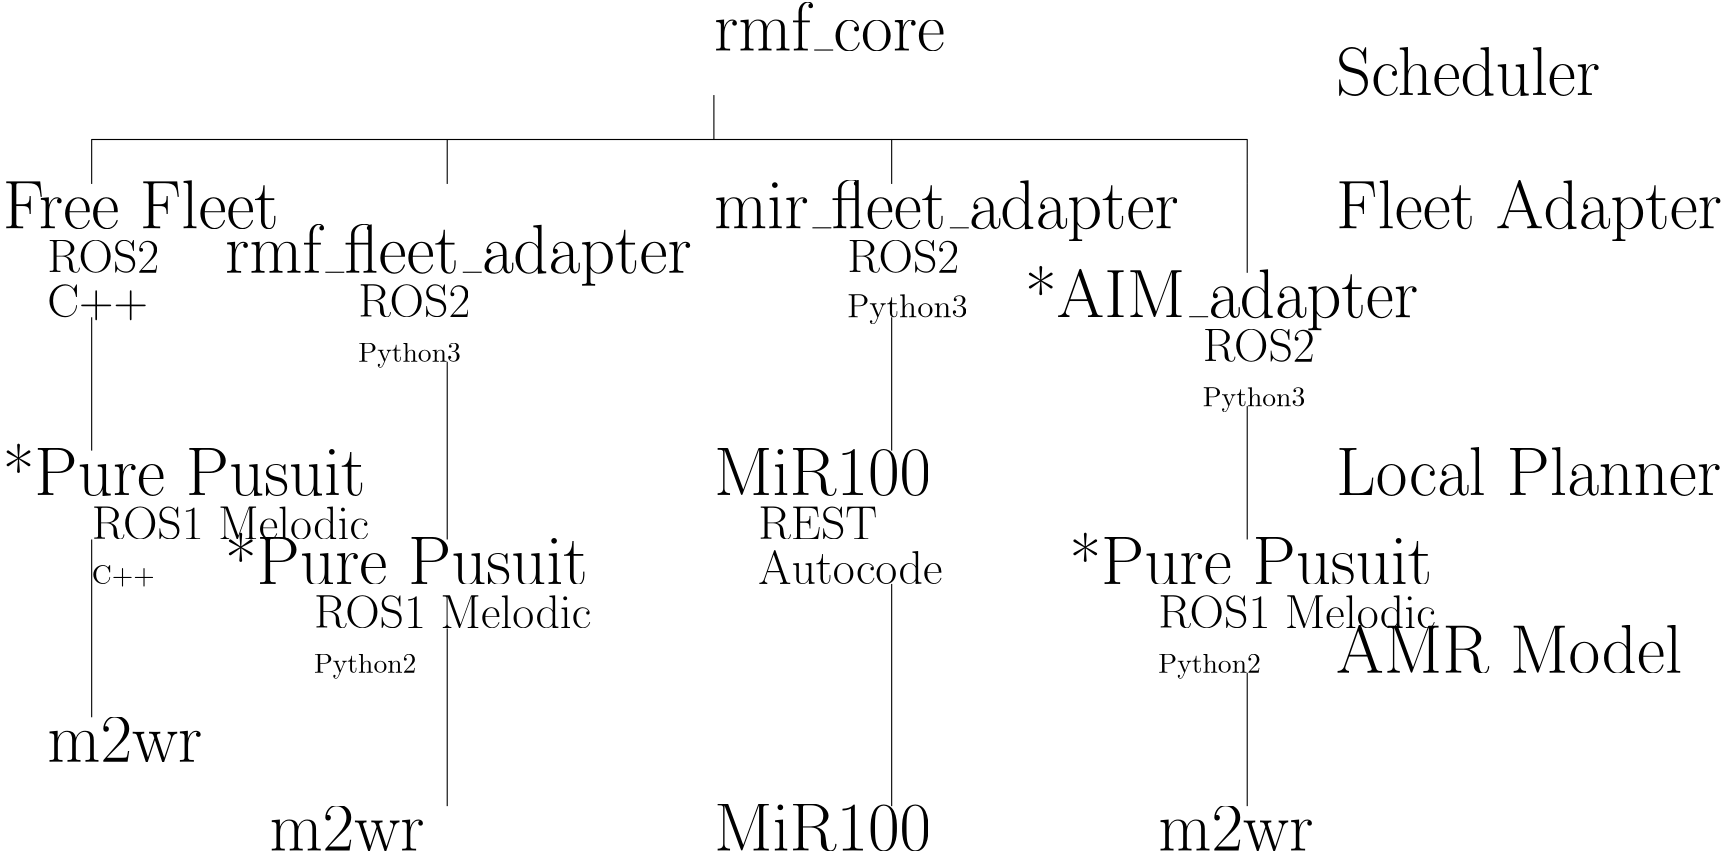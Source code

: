 <?xml version="1.0"?>
<!DOCTYPE ipe SYSTEM "ipe.dtd">
<ipe version="70212" creator="Ipe 7.2.13">
<info created="D:20210520122332" modified="D:20210520122332"/>
<ipestyle name="basic">
<symbol name="arrow/arc(spx)">
<path stroke="sym-stroke" fill="sym-stroke" pen="sym-pen">
0 0 m
-1 0.333 l
-1 -0.333 l
h
</path>
</symbol>
<symbol name="arrow/farc(spx)">
<path stroke="sym-stroke" fill="white" pen="sym-pen">
0 0 m
-1 0.333 l
-1 -0.333 l
h
</path>
</symbol>
<symbol name="arrow/ptarc(spx)">
<path stroke="sym-stroke" fill="sym-stroke" pen="sym-pen">
0 0 m
-1 0.333 l
-0.8 0 l
-1 -0.333 l
h
</path>
</symbol>
<symbol name="arrow/fptarc(spx)">
<path stroke="sym-stroke" fill="white" pen="sym-pen">
0 0 m
-1 0.333 l
-0.8 0 l
-1 -0.333 l
h
</path>
</symbol>
<symbol name="mark/circle(sx)" transformations="translations">
<path fill="sym-stroke">
0.6 0 0 0.6 0 0 e
0.4 0 0 0.4 0 0 e
</path>
</symbol>
<symbol name="mark/disk(sx)" transformations="translations">
<path fill="sym-stroke">
0.6 0 0 0.6 0 0 e
</path>
</symbol>
<symbol name="mark/fdisk(sfx)" transformations="translations">
<group>
<path fill="sym-fill">
0.5 0 0 0.5 0 0 e
</path>
<path fill="sym-stroke" fillrule="eofill">
0.6 0 0 0.6 0 0 e
0.4 0 0 0.4 0 0 e
</path>
</group>
</symbol>
<symbol name="mark/box(sx)" transformations="translations">
<path fill="sym-stroke" fillrule="eofill">
-0.6 -0.6 m
0.6 -0.6 l
0.6 0.6 l
-0.6 0.6 l
h
-0.4 -0.4 m
0.4 -0.4 l
0.4 0.4 l
-0.4 0.4 l
h
</path>
</symbol>
<symbol name="mark/square(sx)" transformations="translations">
<path fill="sym-stroke">
-0.6 -0.6 m
0.6 -0.6 l
0.6 0.6 l
-0.6 0.6 l
h
</path>
</symbol>
<symbol name="mark/fsquare(sfx)" transformations="translations">
<group>
<path fill="sym-fill">
-0.5 -0.5 m
0.5 -0.5 l
0.5 0.5 l
-0.5 0.5 l
h
</path>
<path fill="sym-stroke" fillrule="eofill">
-0.6 -0.6 m
0.6 -0.6 l
0.6 0.6 l
-0.6 0.6 l
h
-0.4 -0.4 m
0.4 -0.4 l
0.4 0.4 l
-0.4 0.4 l
h
</path>
</group>
</symbol>
<symbol name="mark/cross(sx)" transformations="translations">
<group>
<path fill="sym-stroke">
-0.43 -0.57 m
0.57 0.43 l
0.43 0.57 l
-0.57 -0.43 l
h
</path>
<path fill="sym-stroke">
-0.43 0.57 m
0.57 -0.43 l
0.43 -0.57 l
-0.57 0.43 l
h
</path>
</group>
</symbol>
<symbol name="arrow/fnormal(spx)">
<path stroke="sym-stroke" fill="white" pen="sym-pen">
0 0 m
-1 0.333 l
-1 -0.333 l
h
</path>
</symbol>
<symbol name="arrow/pointed(spx)">
<path stroke="sym-stroke" fill="sym-stroke" pen="sym-pen">
0 0 m
-1 0.333 l
-0.8 0 l
-1 -0.333 l
h
</path>
</symbol>
<symbol name="arrow/fpointed(spx)">
<path stroke="sym-stroke" fill="white" pen="sym-pen">
0 0 m
-1 0.333 l
-0.8 0 l
-1 -0.333 l
h
</path>
</symbol>
<symbol name="arrow/linear(spx)">
<path stroke="sym-stroke" pen="sym-pen">
-1 0.333 m
0 0 l
-1 -0.333 l
</path>
</symbol>
<symbol name="arrow/fdouble(spx)">
<path stroke="sym-stroke" fill="white" pen="sym-pen">
0 0 m
-1 0.333 l
-1 -0.333 l
h
-1 0 m
-2 0.333 l
-2 -0.333 l
h
</path>
</symbol>
<symbol name="arrow/double(spx)">
<path stroke="sym-stroke" fill="sym-stroke" pen="sym-pen">
0 0 m
-1 0.333 l
-1 -0.333 l
h
-1 0 m
-2 0.333 l
-2 -0.333 l
h
</path>
</symbol>
<pen name="heavier" value="0.8"/>
<pen name="fat" value="1.2"/>
<pen name="ultrafat" value="2"/>
<symbolsize name="large" value="5"/>
<symbolsize name="small" value="2"/>
<symbolsize name="tiny" value="1.1"/>
<arrowsize name="large" value="10"/>
<arrowsize name="small" value="5"/>
<arrowsize name="tiny" value="3"/>
<color name="red" value="1 0 0"/>
<color name="green" value="0 1 0"/>
<color name="blue" value="0 0 1"/>
<color name="yellow" value="1 1 0"/>
<color name="orange" value="1 0.647 0"/>
<color name="gold" value="1 0.843 0"/>
<color name="purple" value="0.627 0.125 0.941"/>
<color name="gray" value="0.745"/>
<color name="brown" value="0.647 0.165 0.165"/>
<color name="navy" value="0 0 0.502"/>
<color name="pink" value="1 0.753 0.796"/>
<color name="seagreen" value="0.18 0.545 0.341"/>
<color name="turquoise" value="0.251 0.878 0.816"/>
<color name="violet" value="0.933 0.51 0.933"/>
<color name="darkblue" value="0 0 0.545"/>
<color name="darkcyan" value="0 0.545 0.545"/>
<color name="darkgray" value="0.663"/>
<color name="darkgreen" value="0 0.392 0"/>
<color name="darkmagenta" value="0.545 0 0.545"/>
<color name="darkorange" value="1 0.549 0"/>
<color name="darkred" value="0.545 0 0"/>
<color name="lightblue" value="0.678 0.847 0.902"/>
<color name="lightcyan" value="0.878 1 1"/>
<color name="lightgray" value="0.827"/>
<color name="lightgreen" value="0.565 0.933 0.565"/>
<color name="lightyellow" value="1 1 0.878"/>
<dashstyle name="dashed" value="[4] 0"/>
<dashstyle name="dotted" value="[1 3] 0"/>
<dashstyle name="dash dotted" value="[4 2 1 2] 0"/>
<dashstyle name="dash dot dotted" value="[4 2 1 2 1 2] 0"/>
<textsize name="large" value="\large"/>
<textsize name="Large" value="\Large"/>
<textsize name="LARGE" value="\LARGE"/>
<textsize name="huge" value="\huge"/>
<textsize name="Huge" value="\Huge"/>
<textsize name="small" value="\small"/>
<textsize name="footnote" value="\footnotesize"/>
<textsize name="tiny" value="\tiny"/>
<textstyle name="center" begin="\begin{center}" end="\end{center}"/>
<textstyle name="itemize" begin="\begin{itemize}" end="\end{itemize}"/>
<textstyle name="item" begin="\begin{itemize}\item{}" end="\end{itemize}"/>
<gridsize name="4 pts" value="4"/>
<gridsize name="8 pts (~3 mm)" value="8"/>
<gridsize name="16 pts (~6 mm)" value="16"/>
<gridsize name="32 pts (~12 mm)" value="32"/>
<gridsize name="10 pts (~3.5 mm)" value="10"/>
<gridsize name="20 pts (~7 mm)" value="20"/>
<gridsize name="14 pts (~5 mm)" value="14"/>
<gridsize name="28 pts (~10 mm)" value="28"/>
<gridsize name="56 pts (~20 mm)" value="56"/>
<anglesize name="90 deg" value="90"/>
<anglesize name="60 deg" value="60"/>
<anglesize name="45 deg" value="45"/>
<anglesize name="30 deg" value="30"/>
<anglesize name="22.5 deg" value="22.5"/>
<opacity name="10%" value="0.1"/>
<opacity name="30%" value="0.3"/>
<opacity name="50%" value="0.5"/>
<opacity name="75%" value="0.75"/>
<tiling name="falling" angle="-60" step="4" width="1"/>
<tiling name="rising" angle="30" step="4" width="1"/>
</ipestyle>
<page>
<layer name="alpha"/>
<view layers="alpha" active="alpha"/>
<path layer="alpha" stroke="black">
256 784 m
256 768 l
32 768 l
32 752 l
32 752 l
</path>
<path stroke="black">
160 768 m
160 752 l
160 752 l
</path>
<path stroke="black">
256 768 m
320 768 l
320 752 l
</path>
<path stroke="black">
320 768 m
448 768 l
448 752 l
</path>
<text transformations="translations" pos="480 784" stroke="black" type="label" width="95.188" height="17.213" depth="0" valign="baseline" size="Huge">Scheduler</text>
<text transformations="translations" pos="0 736" stroke="black" type="label" width="99.423" height="17.213" depth="0" valign="baseline" size="Huge">Free Fleet</text>
<text matrix="1 0 0 1 -48 -16" transformations="translations" pos="128 736" stroke="black" type="label" width="168.109" height="17.215" depth="4.82" valign="baseline" size="Huge">rmf\_fleet\_adapter</text>
<text transformations="translations" pos="128 688" stroke="black" type="label" width="36.945" height="6.926" depth="1.93" valign="baseline">Python3</text>
<text transformations="translations" pos="128 704" stroke="black" type="label" width="40.347" height="11.761" depth="0" valign="baseline" size="LARGE">ROS2</text>
<text matrix="1 0 0 1 -112 16" transformations="translations" pos="128 704" stroke="black" type="label" width="40.347" height="11.761" depth="0" valign="baseline" size="LARGE">ROS2</text>
<text matrix="1 0 0 1 -112 0" transformations="translations" pos="128 704" stroke="black" type="label" width="36.278" height="11.765" depth="1.09" valign="baseline" size="LARGE">C++</text>
<text matrix="1 0 0 1 128 0" transformations="translations" pos="128 736" stroke="black" type="label" width="167.462" height="17.215" depth="4.82" valign="baseline" size="Huge">mir\_fleet\_adapter</text>
<text matrix="1 0 0 1 176 16" transformations="translations" pos="128 704" stroke="black" type="label" width="40.347" height="11.761" depth="0" valign="baseline" size="LARGE">ROS2</text>
<text matrix="1 0 0 1 176 0" transformations="translations" pos="128 704" stroke="black" type="label" width="43.408" height="8.307" depth="2.32" valign="baseline" size="large">Python3</text>
<text matrix="1 0 0 1 240 -32" transformations="translations" pos="128 736" stroke="black" type="label" width="141.618" height="18.569" depth="4.82" valign="baseline" size="Huge">*AIM\_adapter</text>
<text matrix="1 0 0 1 304 -16" transformations="translations" pos="128 704" stroke="black" type="label" width="40.347" height="11.761" depth="0" valign="baseline" size="LARGE">ROS2</text>
<text matrix="1 0 0 1 304 -32" transformations="translations" pos="128 704" stroke="black" type="label" width="36.945" height="6.926" depth="1.93" valign="baseline">Python3</text>
<text transformations="translations" pos="256 800" stroke="black" type="label" width="83.227" height="17.213" depth="0" valign="baseline" size="Huge">rmf\_core</text>
<text matrix="1 0 0 1 0 -16" transformations="translations" pos="480 752" stroke="black" type="label" width="139.025" height="17.215" depth="4.82" valign="baseline" size="Huge">Fleet Adapter</text>
<text transformations="translations" pos="480 640" stroke="black" type="label" width="138.707" height="17.213" depth="0" valign="baseline" size="Huge">Local Planner</text>
<text transformations="translations" pos="480 576" stroke="black" type="label" width="124.614" height="17.213" depth="0" valign="baseline" size="Huge">AMR Model</text>
<text matrix="1 0 0 1 0 -32" transformations="translations" pos="384 640" stroke="black" type="label" width="130.706" height="18.568" depth="0" valign="baseline" size="Huge">*Pure Pusuit</text>
<text transformations="translations" pos="256 640" stroke="black" type="label" width="78.228" height="16.934" depth="0" valign="baseline" size="Huge">MiR100</text>
<text matrix="1 0 0 1 0 -128" transformations="translations" pos="256 640" stroke="black" type="label" width="78.228" height="16.934" depth="0" valign="baseline" size="Huge">MiR100</text>
<text matrix="1 0 0 1 288 -128" transformations="translations" pos="128 704" stroke="black" type="label" width="36.945" height="6.926" depth="1.93" valign="baseline">Python2</text>
<text matrix="1 0 0 1 288 -112" transformations="translations" pos="128 704" stroke="black" type="label" width="99.905" height="11.955" depth="0" valign="baseline" size="LARGE">ROS1 Melodic</text>
<text matrix="1 0 0 1 144 -80" transformations="translations" pos="128 704" stroke="black" type="label" width="42.817" height="11.761" depth="0" valign="baseline" size="LARGE">REST</text>
<text matrix="1 0 0 1 144 -96" transformations="translations" pos="128 704" stroke="black" type="label" width="66.304" height="11.955" depth="0" valign="baseline" size="LARGE">Autocode</text>
<text transformations="translations" pos="416 512" stroke="black" type="label" width="55.831" height="15.978" depth="0" valign="baseline" size="Huge">m2wr</text>
<text matrix="1 0 0 1 -304 -32" transformations="translations" pos="384 640" stroke="black" type="label" width="130.706" height="18.568" depth="0" valign="baseline" size="Huge">*Pure Pusuit</text>
<text matrix="1 0 0 1 -16 -128" transformations="translations" pos="128 704" stroke="black" type="label" width="36.945" height="6.926" depth="1.93" valign="baseline">Python2</text>
<text matrix="1 0 0 1 -16 -112" transformations="translations" pos="128 704" stroke="black" type="label" width="99.905" height="11.955" depth="0" valign="baseline" size="LARGE">ROS1 Melodic</text>
<text matrix="1 0 0 1 -320 0" transformations="translations" pos="416 512" stroke="black" type="label" width="55.831" height="15.978" depth="0" valign="baseline" size="Huge">m2wr</text>
<text matrix="1 0 0 1 -400 32" transformations="translations" pos="416 512" stroke="black" type="label" width="55.831" height="15.978" depth="0" valign="baseline" size="Huge">m2wr</text>
<text matrix="1 0 0 1 -384 0" transformations="translations" pos="384 640" stroke="black" type="label" width="130.706" height="18.568" depth="0" valign="baseline" size="Huge">*Pure Pusuit</text>
<text matrix="1 0 0 1 -96 -96" transformations="translations" pos="128 704" stroke="black" type="label" width="22.693" height="6.808" depth="0.83" valign="baseline">C++</text>
<text matrix="1 0 0 1 -96 -80" transformations="translations" pos="128 704" stroke="black" type="label" width="99.905" height="11.955" depth="0" valign="baseline" size="LARGE">ROS1 Melodic</text>
<path stroke="black">
32 704 m
32 656 l
</path>
<path stroke="black">
32 624 m
32 560 l
</path>
<path stroke="black">
160 688 m
160 624 l
</path>
<path stroke="black">
160 592 m
160 528 l
</path>
<path stroke="black">
320 704 m
320 656 l
</path>
<path stroke="black">
320 608 m
320 528 l
</path>
<path stroke="black">
448 752 m
448 720 l
</path>
<path stroke="black">
448 672 m
448 624 l
</path>
<path stroke="black">
448 576 m
448 528 l
</path>
</page>
</ipe>
